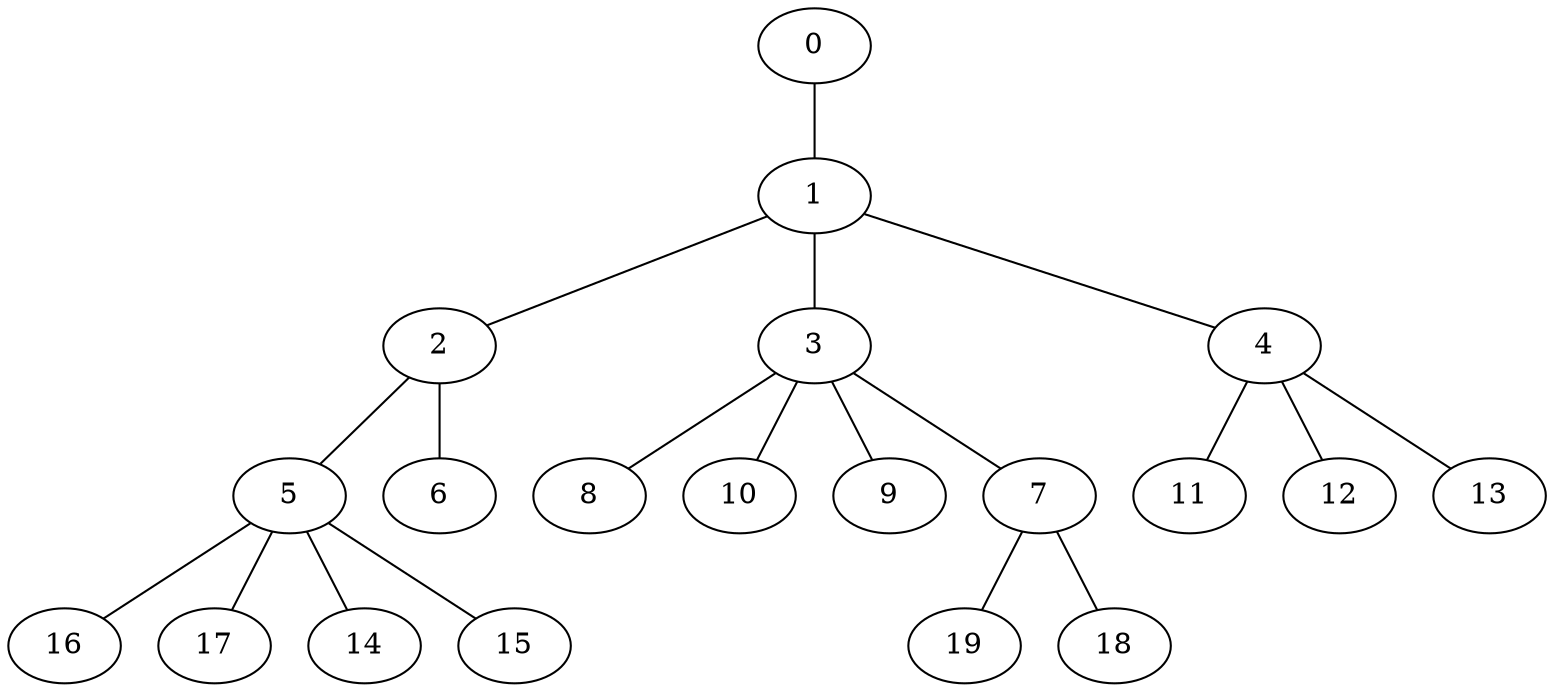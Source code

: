 
graph graphname {
    0 -- 1
1 -- 2
1 -- 3
1 -- 4
2 -- 5
2 -- 6
3 -- 8
3 -- 10
3 -- 9
3 -- 7
4 -- 11
4 -- 12
4 -- 13
5 -- 16
5 -- 17
5 -- 14
5 -- 15
7 -- 19
7 -- 18

}
